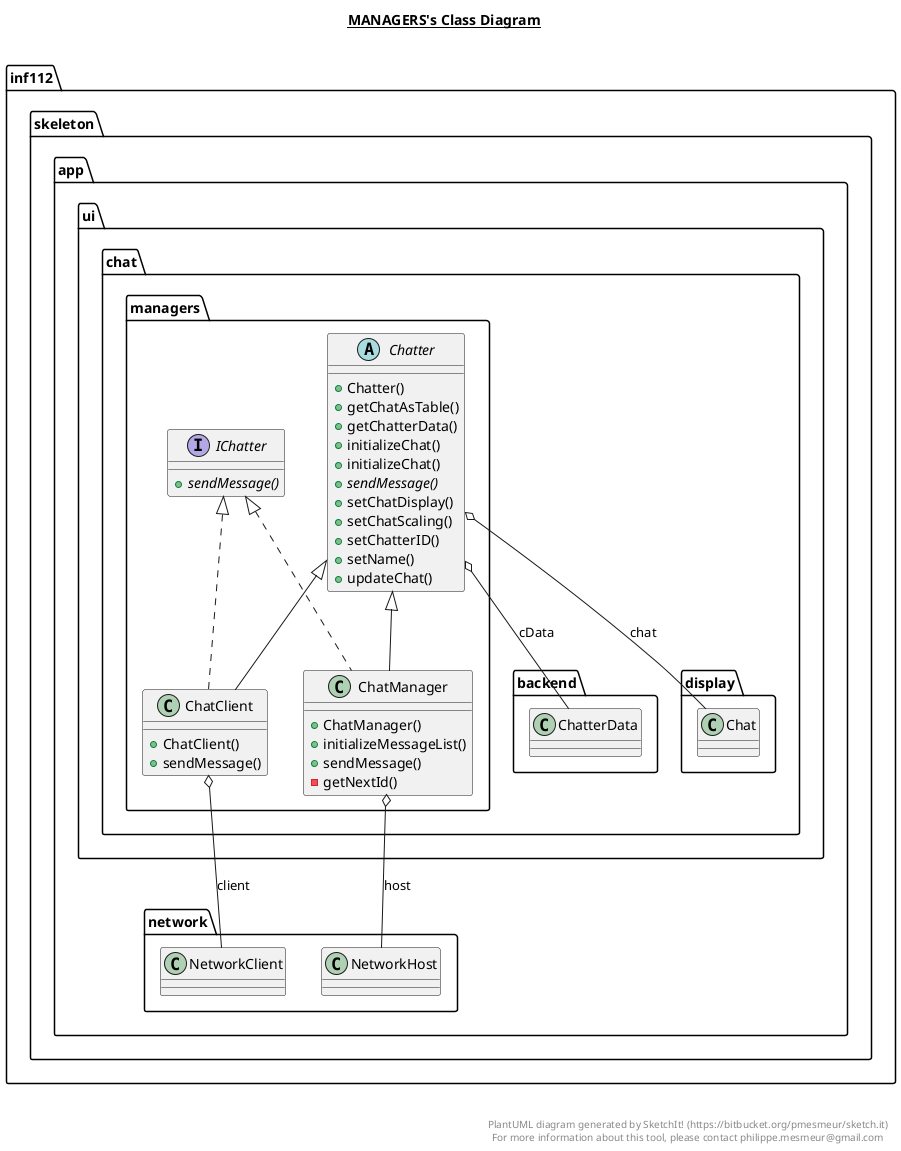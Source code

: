 @startuml

title __MANAGERS's Class Diagram__\n

  namespace inf112.skeleton.app {
    namespace ui.chat {
      namespace managers {
        class inf112.skeleton.app.ui.chat.managers.ChatClient {
            + ChatClient()
            + sendMessage()
        }
      }
    }
  }
  

  namespace inf112.skeleton.app {
    namespace ui.chat {
      namespace managers {
        class inf112.skeleton.app.ui.chat.managers.ChatManager {
            + ChatManager()
            + initializeMessageList()
            + sendMessage()
            - getNextId()
        }
      }
    }
  }
  

  namespace inf112.skeleton.app {
    namespace ui.chat {
      namespace managers {
        abstract class inf112.skeleton.app.ui.chat.managers.Chatter {
            + Chatter()
            + getChatAsTable()
            + getChatterData()
            + initializeChat()
            + initializeChat()
            {abstract} + sendMessage()
            + setChatDisplay()
            + setChatScaling()
            + setChatterID()
            + setName()
            + updateChat()
        }
      }
    }
  }
  

  namespace inf112.skeleton.app {
    namespace ui.chat {
      namespace managers {
        interface inf112.skeleton.app.ui.chat.managers.IChatter {
            {abstract} + sendMessage()
        }
      }
    }
  }
  

  inf112.skeleton.app.ui.chat.managers.ChatClient .up.|> inf112.skeleton.app.ui.chat.managers.IChatter
  inf112.skeleton.app.ui.chat.managers.ChatClient -up-|> inf112.skeleton.app.ui.chat.managers.Chatter
  inf112.skeleton.app.ui.chat.managers.ChatClient o-- inf112.skeleton.app.network.NetworkClient : client
  inf112.skeleton.app.ui.chat.managers.ChatManager .up.|> inf112.skeleton.app.ui.chat.managers.IChatter
  inf112.skeleton.app.ui.chat.managers.ChatManager -up-|> inf112.skeleton.app.ui.chat.managers.Chatter
  inf112.skeleton.app.ui.chat.managers.ChatManager o-- inf112.skeleton.app.network.NetworkHost : host
  inf112.skeleton.app.ui.chat.managers.Chatter o-- inf112.skeleton.app.ui.chat.backend.ChatterData : cData
  inf112.skeleton.app.ui.chat.managers.Chatter o-- inf112.skeleton.app.ui.chat.display.Chat : chat


right footer


PlantUML diagram generated by SketchIt! (https://bitbucket.org/pmesmeur/sketch.it)
For more information about this tool, please contact philippe.mesmeur@gmail.com
endfooter

@enduml
